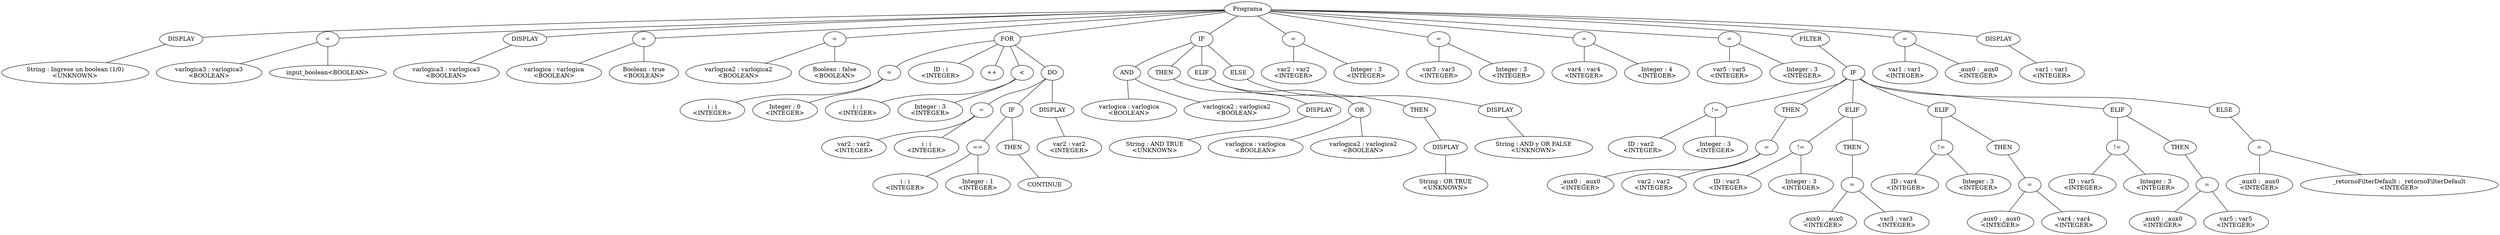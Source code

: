 graph G {nodo_74074416[label="Programa"]
nodo_2124137349[label="DISPLAY"]
nodo_74074416--nodo_2124137349
nodo_1544760440[label="String : Ingrese un boolean (1/0)\n<UNKNOWN>"]
nodo_2124137349--nodo_1544760440
nodo_327686232[label="="]
nodo_74074416--nodo_327686232
nodo_1174270160[label="varlogica3 : varlogica3\n<BOOLEAN>"]
nodo_327686232--nodo_1174270160
nodo_327686232--nodo_1708823553
nodo_1708823553[label="input_boolean<BOOLEAN>"]
nodo_544150574[label="DISPLAY"]
nodo_74074416--nodo_544150574
nodo_1937146531[label="varlogica3 : varlogica3\n<BOOLEAN>"]
nodo_544150574--nodo_1937146531
nodo_1504151405[label="="]
nodo_74074416--nodo_1504151405
nodo_1760328388[label="varlogica : varlogica\n<BOOLEAN>"]
nodo_1504151405--nodo_1760328388
nodo_813354387[label="Boolean : true\n<BOOLEAN>"]
nodo_1504151405--nodo_813354387
nodo_2011046565[label="="]
nodo_74074416--nodo_2011046565
nodo_312958940[label="varlogica2 : varlogica2\n<BOOLEAN>"]
nodo_2011046565--nodo_312958940
nodo_420883734[label="Boolean : false\n<BOOLEAN>"]
nodo_2011046565--nodo_420883734
nodo_2137419250[label="FOR"]
nodo_74074416--nodo_2137419250
nodo_2032903089[label="="]
nodo_2137419250--nodo_2032903089
nodo_1373264631[label="i : i\n<INTEGER>"]
nodo_2032903089--nodo_1373264631
nodo_2030875463[label="Integer : 0\n<INTEGER>"]
nodo_2032903089--nodo_2030875463
nodo_2137419250--nodo_299586394
nodo_299586394[label="ID : i\n<INTEGER>"]
nodo_2137419250--nodo_893999209
nodo_893999209[label="++"]
nodo_307609204[label="<"]
nodo_2137419250--nodo_307609204
nodo_241152498[label="i : i\n<INTEGER>"]
nodo_307609204--nodo_241152498
nodo_1898588736[label="Integer : 3\n<INTEGER>"]
nodo_307609204--nodo_1898588736
nodo_2137419250--nodo_84735729
nodo_84735729[label="DO"]
nodo_983627452[label="="]
nodo_84735729--nodo_983627452
nodo_87640450[label="var2 : var2\n<INTEGER>"]
nodo_983627452--nodo_87640450
nodo_1981462774[label="i : i\n<INTEGER>"]
nodo_983627452--nodo_1981462774
nodo_1455617119[label="IF"]
nodo_84735729--nodo_1455617119
nodo_1810562349[label="=="]
nodo_1455617119--nodo_1810562349
nodo_609279115[label="i : i\n<INTEGER>"]
nodo_1810562349--nodo_609279115
nodo_128851455[label="Integer : 1\n<INTEGER>"]
nodo_1810562349--nodo_128851455
nodo_1183801689[label="CONTINUE"]
nodo_696496579--nodo_1183801689
nodo_1455617119--nodo_696496579
nodo_696496579[label="THEN"]
nodo_2058415920[label="DISPLAY"]
nodo_84735729--nodo_2058415920
nodo_1478934633[label="var2 : var2\n<INTEGER>"]
nodo_2058415920--nodo_1478934633
nodo_797998967[label="IF"]
nodo_74074416--nodo_797998967
nodo_313022069[label="AND"]
nodo_797998967--nodo_313022069
nodo_1864163967[label="varlogica : varlogica\n<BOOLEAN>"]
nodo_313022069--nodo_1864163967
nodo_30888573[label="varlogica2 : varlogica2\n<BOOLEAN>"]
nodo_313022069--nodo_30888573
nodo_756088567[label="DISPLAY"]
nodo_239534966--nodo_756088567
nodo_2111508190[label="String : AND TRUE\n<UNKNOWN>"]
nodo_756088567--nodo_2111508190
nodo_797998967--nodo_239534966
nodo_239534966[label="THEN"]
nodo_1977357312[label="ELIF"]
nodo_797998967--nodo_1977357312
nodo_1310975100[label="OR"]
nodo_1977357312--nodo_1310975100
nodo_1693342729[label="varlogica : varlogica\n<BOOLEAN>"]
nodo_1310975100--nodo_1693342729
nodo_1105597364[label="varlogica2 : varlogica2\n<BOOLEAN>"]
nodo_1310975100--nodo_1105597364
nodo_1977357312--nodo_180996997
nodo_180996997[label="THEN"]
nodo_1410298780[label="DISPLAY"]
nodo_180996997--nodo_1410298780
nodo_98463077[label="String : OR TRUE\n<UNKNOWN>"]
nodo_1410298780--nodo_98463077
nodo_797998967--nodo_49504992
nodo_49504992[label="ELSE"]
nodo_323385283[label="DISPLAY"]
nodo_49504992--nodo_323385283
nodo_1649192364[label="String : AND y OR FALSE\n<UNKNOWN>"]
nodo_323385283--nodo_1649192364
nodo_1299231210[label="="]
nodo_74074416--nodo_1299231210
nodo_993216612[label="var2 : var2\n<INTEGER>"]
nodo_1299231210--nodo_993216612
nodo_460048558[label="Integer : 3\n<INTEGER>"]
nodo_1299231210--nodo_460048558
nodo_483207074[label="="]
nodo_74074416--nodo_483207074
nodo_1425680944[label="var3 : var3\n<INTEGER>"]
nodo_483207074--nodo_1425680944
nodo_1974155427[label="Integer : 3\n<INTEGER>"]
nodo_483207074--nodo_1974155427
nodo_817930240[label="="]
nodo_74074416--nodo_817930240
nodo_1170563469[label="var4 : var4\n<INTEGER>"]
nodo_817930240--nodo_1170563469
nodo_1089173679[label="Integer : 4\n<INTEGER>"]
nodo_817930240--nodo_1089173679
nodo_1823030833[label="="]
nodo_74074416--nodo_1823030833
nodo_1499222788[label="var5 : var5\n<INTEGER>"]
nodo_1823030833--nodo_1499222788
nodo_930846891[label="Integer : 3\n<INTEGER>"]
nodo_1823030833--nodo_930846891
nodo_743350507[label="FILTER"]
nodo_74074416--nodo_743350507
nodo_154360805[label="IF"]
nodo_743350507--nodo_154360805
nodo_843906484[label="!="]
nodo_154360805--nodo_843906484
nodo_1503233430[label="ID : var2 
 <INTEGER>"]
nodo_843906484--nodo_1503233430
nodo_606134[label="Integer : 3\n<INTEGER>"]
nodo_843906484--nodo_606134
nodo_334934049[label="="]
nodo_435211256--nodo_334934049
nodo_1174560438[label="_aux0 : _aux0\n<INTEGER>"]
nodo_334934049--nodo_1174560438
nodo_1394788053[label="var2 : var2\n<INTEGER>"]
nodo_334934049--nodo_1394788053
nodo_154360805--nodo_435211256
nodo_435211256[label="THEN"]
nodo_438286216[label="ELIF"]
nodo_154360805--nodo_438286216
nodo_1011772242[label="!="]
nodo_438286216--nodo_1011772242
nodo_1751999875[label="ID : var3 
 <INTEGER>"]
nodo_1011772242--nodo_1751999875
nodo_758911541[label="Integer : 3\n<INTEGER>"]
nodo_1011772242--nodo_758911541
nodo_438286216--nodo_907748463
nodo_907748463[label="THEN"]
nodo_1257784301[label="="]
nodo_907748463--nodo_1257784301
nodo_86222107[label="_aux0 : _aux0\n<INTEGER>"]
nodo_1257784301--nodo_86222107
nodo_107055425[label="var3 : var3\n<INTEGER>"]
nodo_1257784301--nodo_107055425
nodo_1258393090[label="ELIF"]
nodo_154360805--nodo_1258393090
nodo_1131301796[label="!="]
nodo_1258393090--nodo_1131301796
nodo_1543316911[label="ID : var4 
 <INTEGER>"]
nodo_1131301796--nodo_1543316911
nodo_1365017616[label="Integer : 3\n<INTEGER>"]
nodo_1131301796--nodo_1365017616
nodo_1258393090--nodo_563830204
nodo_563830204[label="THEN"]
nodo_376074663[label="="]
nodo_563830204--nodo_376074663
nodo_669531045[label="_aux0 : _aux0\n<INTEGER>"]
nodo_376074663--nodo_669531045
nodo_361411242[label="var4 : var4\n<INTEGER>"]
nodo_376074663--nodo_361411242
nodo_549705743[label="ELIF"]
nodo_154360805--nodo_549705743
nodo_1709269753[label="!="]
nodo_549705743--nodo_1709269753
nodo_62015731[label="ID : var5 
 <INTEGER>"]
nodo_1709269753--nodo_62015731
nodo_1131263437[label="Integer : 3\n<INTEGER>"]
nodo_1709269753--nodo_1131263437
nodo_549705743--nodo_46845527
nodo_46845527[label="THEN"]
nodo_2110787087[label="="]
nodo_46845527--nodo_2110787087
nodo_323509734[label="_aux0 : _aux0\n<INTEGER>"]
nodo_2110787087--nodo_323509734
nodo_36469420[label="var5 : var5\n<INTEGER>"]
nodo_2110787087--nodo_36469420
nodo_154360805--nodo_912067597
nodo_912067597[label="ELSE"]
nodo_742487289[label="="]
nodo_912067597--nodo_742487289
nodo_1360832264[label="_aux0 : _aux0\n<INTEGER>"]
nodo_742487289--nodo_1360832264
nodo_15366048[label="_retornoFilterDefault : _retornoFilterDefault\n<INTEGER>"]
nodo_742487289--nodo_15366048
nodo_1643283467[label="="]
nodo_74074416--nodo_1643283467
nodo_1177801328[label="var1 : var1\n<INTEGER>"]
nodo_1643283467--nodo_1177801328
nodo_1914902873[label="_aux0 : _aux0\n<INTEGER>"]
nodo_1643283467--nodo_1914902873
nodo_564606922[label="DISPLAY"]
nodo_74074416--nodo_564606922
nodo_1417686313[label="var1 : var1\n<INTEGER>"]
nodo_564606922--nodo_1417686313
}

